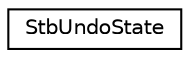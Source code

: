 digraph "Graphical Class Hierarchy"
{
  edge [fontname="Helvetica",fontsize="10",labelfontname="Helvetica",labelfontsize="10"];
  node [fontname="Helvetica",fontsize="10",shape=record];
  rankdir="LR";
  Node0 [label="StbUndoState",height=0.2,width=0.4,color="black", fillcolor="white", style="filled",URL="$structStbUndoState.html"];
}
